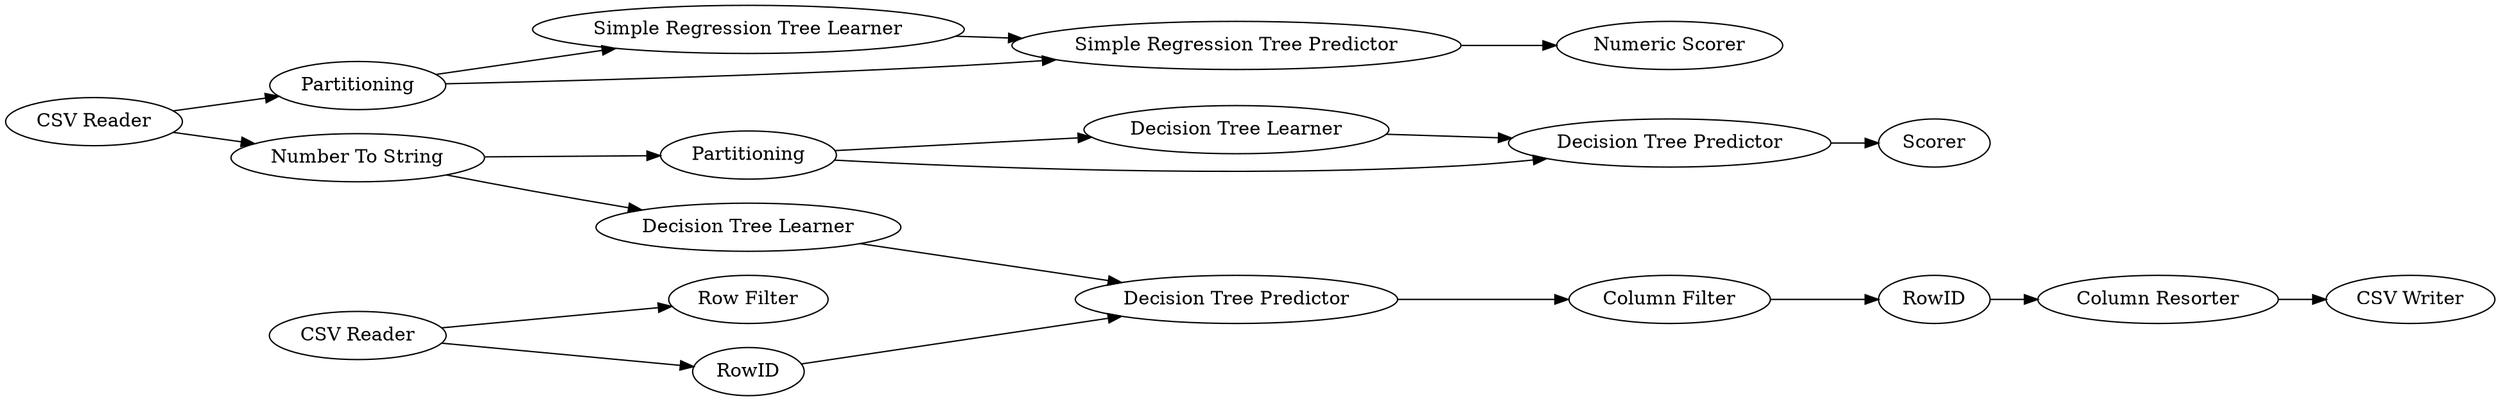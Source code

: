 digraph {
	1 [label="CSV Reader"]
	2 [label="Simple Regression Tree Learner"]
	3 [label="Simple Regression Tree Predictor"]
	4 [label=Partitioning]
	5 [label="Numeric Scorer"]
	8 [label="Decision Tree Learner"]
	9 [label="Decision Tree Predictor"]
	10 [label="Number To String"]
	11 [label=Scorer]
	12 [label=Partitioning]
	13 [label="CSV Reader"]
	14 [label="Decision Tree Predictor"]
	15 [label="Decision Tree Learner"]
	16 [label="Row Filter"]
	17 [label=RowID]
	18 [label="Column Filter"]
	19 [label=RowID]
	20 [label="Column Resorter"]
	21 [label="CSV Writer"]
	1 -> 4
	1 -> 10
	2 -> 3
	3 -> 5
	4 -> 2
	4 -> 3
	8 -> 9
	9 -> 11
	10 -> 12
	10 -> 15
	12 -> 8
	12 -> 9
	13 -> 16
	13 -> 17
	14 -> 18
	15 -> 14
	17 -> 14
	18 -> 19
	19 -> 20
	20 -> 21
	rankdir=LR
}
